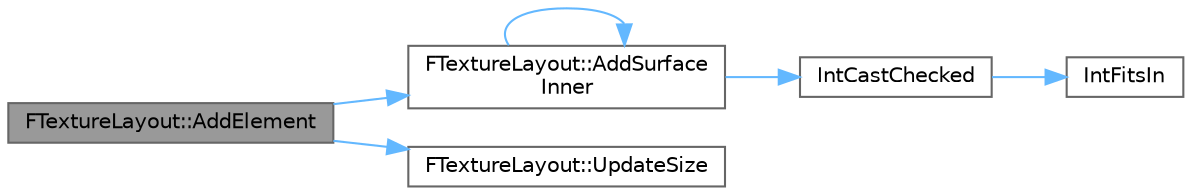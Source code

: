 digraph "FTextureLayout::AddElement"
{
 // INTERACTIVE_SVG=YES
 // LATEX_PDF_SIZE
  bgcolor="transparent";
  edge [fontname=Helvetica,fontsize=10,labelfontname=Helvetica,labelfontsize=10];
  node [fontname=Helvetica,fontsize=10,shape=box,height=0.2,width=0.4];
  rankdir="LR";
  Node1 [id="Node000001",label="FTextureLayout::AddElement",height=0.2,width=0.4,color="gray40", fillcolor="grey60", style="filled", fontcolor="black",tooltip="Finds a free area in the texture large enough to contain a surface with the given size."];
  Node1 -> Node2 [id="edge1_Node000001_Node000002",color="steelblue1",style="solid",tooltip=" "];
  Node2 [id="Node000002",label="FTextureLayout::AddSurface\lInner",height=0.2,width=0.4,color="grey40", fillcolor="white", style="filled",URL="$d4/d51/classFTextureLayout.html#a7a002b1b894ed2f2a78402aa97cc3ebc",tooltip="Recursively traverses the tree depth first and searches for a large enough leaf node to contain the r..."];
  Node2 -> Node2 [id="edge2_Node000002_Node000002",color="steelblue1",style="solid",tooltip=" "];
  Node2 -> Node3 [id="edge3_Node000002_Node000003",color="steelblue1",style="solid",tooltip=" "];
  Node3 [id="Node000003",label="IntCastChecked",height=0.2,width=0.4,color="grey40", fillcolor="white", style="filled",URL="$d4/d24/UnrealTemplate_8h.html#a886a4da9a454571f96b5c89d4f26bc31",tooltip="Cast and check that value fits in OutType."];
  Node3 -> Node4 [id="edge4_Node000003_Node000004",color="steelblue1",style="solid",tooltip=" "];
  Node4 [id="Node000004",label="IntFitsIn",height=0.2,width=0.4,color="grey40", fillcolor="white", style="filled",URL="$d4/d24/UnrealTemplate_8h.html#a9a4800af259748724f3bddeaa0ebdad0",tooltip="Test if value can make a lossless static_cast roundtrip via OutType without a sign change."];
  Node1 -> Node5 [id="edge5_Node000001_Node000005",color="steelblue1",style="solid",tooltip=" "];
  Node5 [id="Node000005",label="FTextureLayout::UpdateSize",height=0.2,width=0.4,color="grey40", fillcolor="white", style="filled",URL="$d4/d51/classFTextureLayout.html#a1b424a2064d0d69921eef6aca3fb8e1a",tooltip=" "];
}
